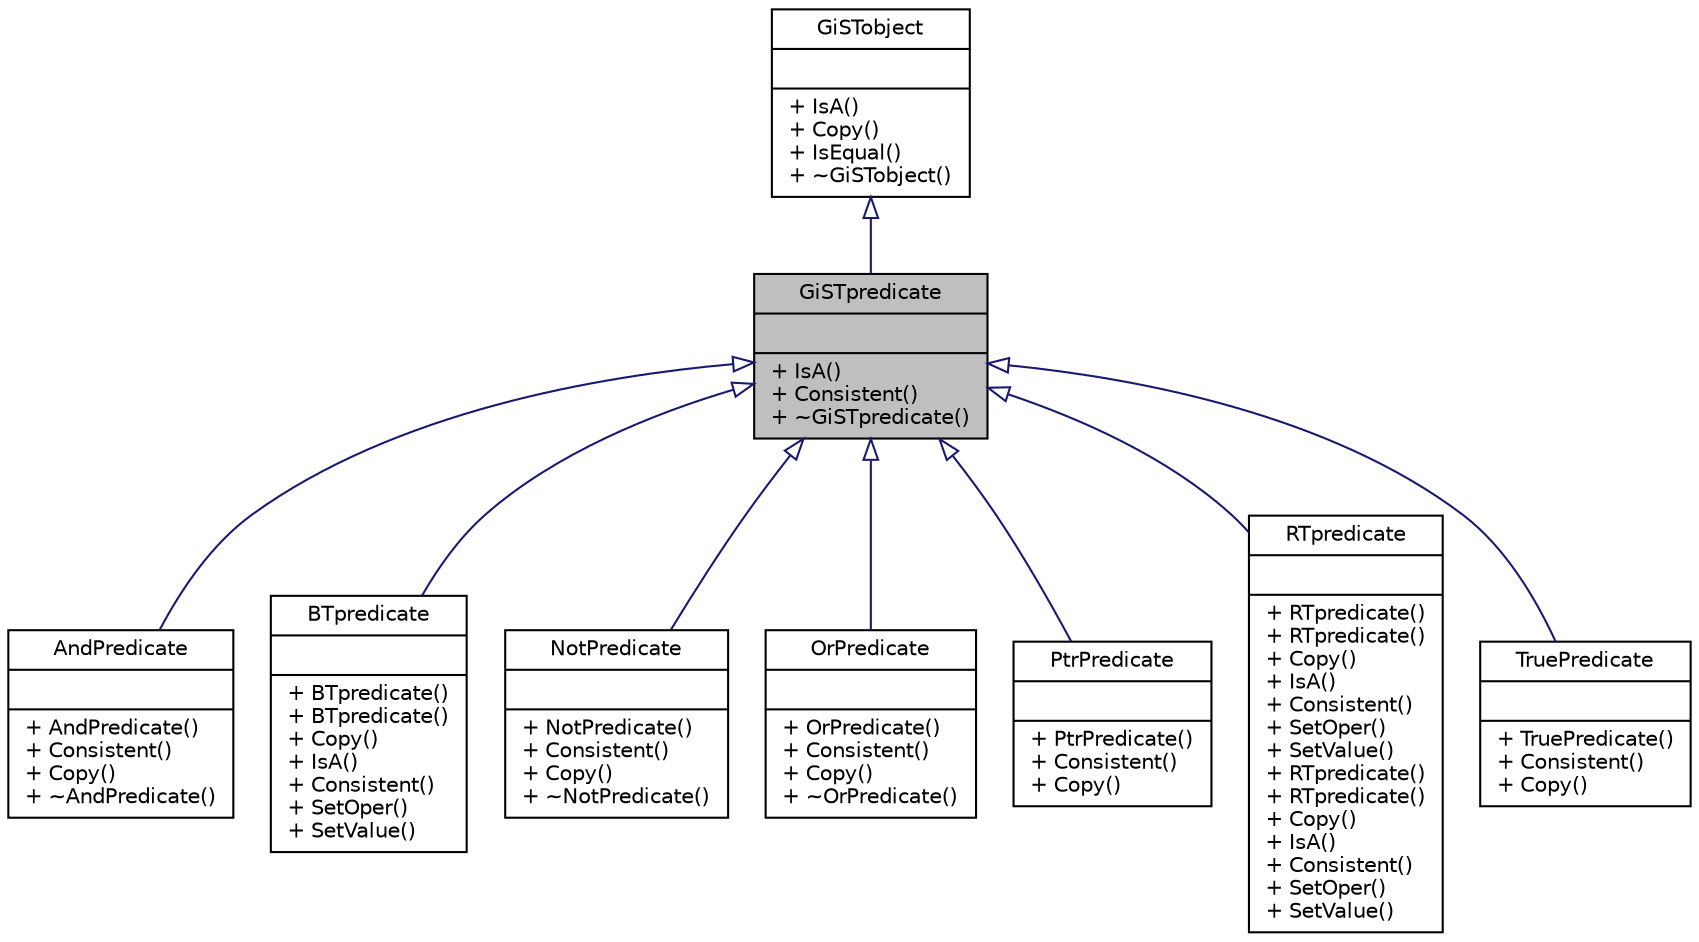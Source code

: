 digraph "GiSTpredicate"
{
 // INTERACTIVE_SVG=YES
 // LATEX_PDF_SIZE
  edge [fontname="Helvetica",fontsize="10",labelfontname="Helvetica",labelfontsize="10"];
  node [fontname="Helvetica",fontsize="10",shape=record];
  Node1 [label="{GiSTpredicate\n||+ IsA()\l+ Consistent()\l+ ~GiSTpredicate()\l}",height=0.2,width=0.4,color="black", fillcolor="grey75", style="filled", fontcolor="black",tooltip=" "];
  Node2 -> Node1 [dir="back",color="midnightblue",fontsize="10",style="solid",arrowtail="onormal",fontname="Helvetica"];
  Node2 [label="{GiSTobject\n||+ IsA()\l+ Copy()\l+ IsEqual()\l+ ~GiSTobject()\l}",height=0.2,width=0.4,color="black", fillcolor="white", style="filled",URL="$classGiSTobject.html",tooltip=" "];
  Node1 -> Node3 [dir="back",color="midnightblue",fontsize="10",style="solid",arrowtail="onormal",fontname="Helvetica"];
  Node3 [label="{AndPredicate\n||+ AndPredicate()\l+ Consistent()\l+ Copy()\l+ ~AndPredicate()\l}",height=0.2,width=0.4,color="black", fillcolor="white", style="filled",URL="$classAndPredicate.html",tooltip=" "];
  Node1 -> Node4 [dir="back",color="midnightblue",fontsize="10",style="solid",arrowtail="onormal",fontname="Helvetica"];
  Node4 [label="{BTpredicate\n||+ BTpredicate()\l+ BTpredicate()\l+ Copy()\l+ IsA()\l+ Consistent()\l+ SetOper()\l+ SetValue()\l}",height=0.2,width=0.4,color="black", fillcolor="white", style="filled",URL="$classBTpredicate.html",tooltip=" "];
  Node1 -> Node5 [dir="back",color="midnightblue",fontsize="10",style="solid",arrowtail="onormal",fontname="Helvetica"];
  Node5 [label="{NotPredicate\n||+ NotPredicate()\l+ Consistent()\l+ Copy()\l+ ~NotPredicate()\l}",height=0.2,width=0.4,color="black", fillcolor="white", style="filled",URL="$classNotPredicate.html",tooltip=" "];
  Node1 -> Node6 [dir="back",color="midnightblue",fontsize="10",style="solid",arrowtail="onormal",fontname="Helvetica"];
  Node6 [label="{OrPredicate\n||+ OrPredicate()\l+ Consistent()\l+ Copy()\l+ ~OrPredicate()\l}",height=0.2,width=0.4,color="black", fillcolor="white", style="filled",URL="$classOrPredicate.html",tooltip=" "];
  Node1 -> Node7 [dir="back",color="midnightblue",fontsize="10",style="solid",arrowtail="onormal",fontname="Helvetica"];
  Node7 [label="{PtrPredicate\n||+ PtrPredicate()\l+ Consistent()\l+ Copy()\l}",height=0.2,width=0.4,color="black", fillcolor="white", style="filled",URL="$classPtrPredicate.html",tooltip=" "];
  Node1 -> Node8 [dir="back",color="midnightblue",fontsize="10",style="solid",arrowtail="onormal",fontname="Helvetica"];
  Node8 [label="{RTpredicate\n||+ RTpredicate()\l+ RTpredicate()\l+ Copy()\l+ IsA()\l+ Consistent()\l+ SetOper()\l+ SetValue()\l+ RTpredicate()\l+ RTpredicate()\l+ Copy()\l+ IsA()\l+ Consistent()\l+ SetOper()\l+ SetValue()\l}",height=0.2,width=0.4,color="black", fillcolor="white", style="filled",URL="$classRTpredicate.html",tooltip=" "];
  Node1 -> Node9 [dir="back",color="midnightblue",fontsize="10",style="solid",arrowtail="onormal",fontname="Helvetica"];
  Node9 [label="{TruePredicate\n||+ TruePredicate()\l+ Consistent()\l+ Copy()\l}",height=0.2,width=0.4,color="black", fillcolor="white", style="filled",URL="$classTruePredicate.html",tooltip=" "];
}
